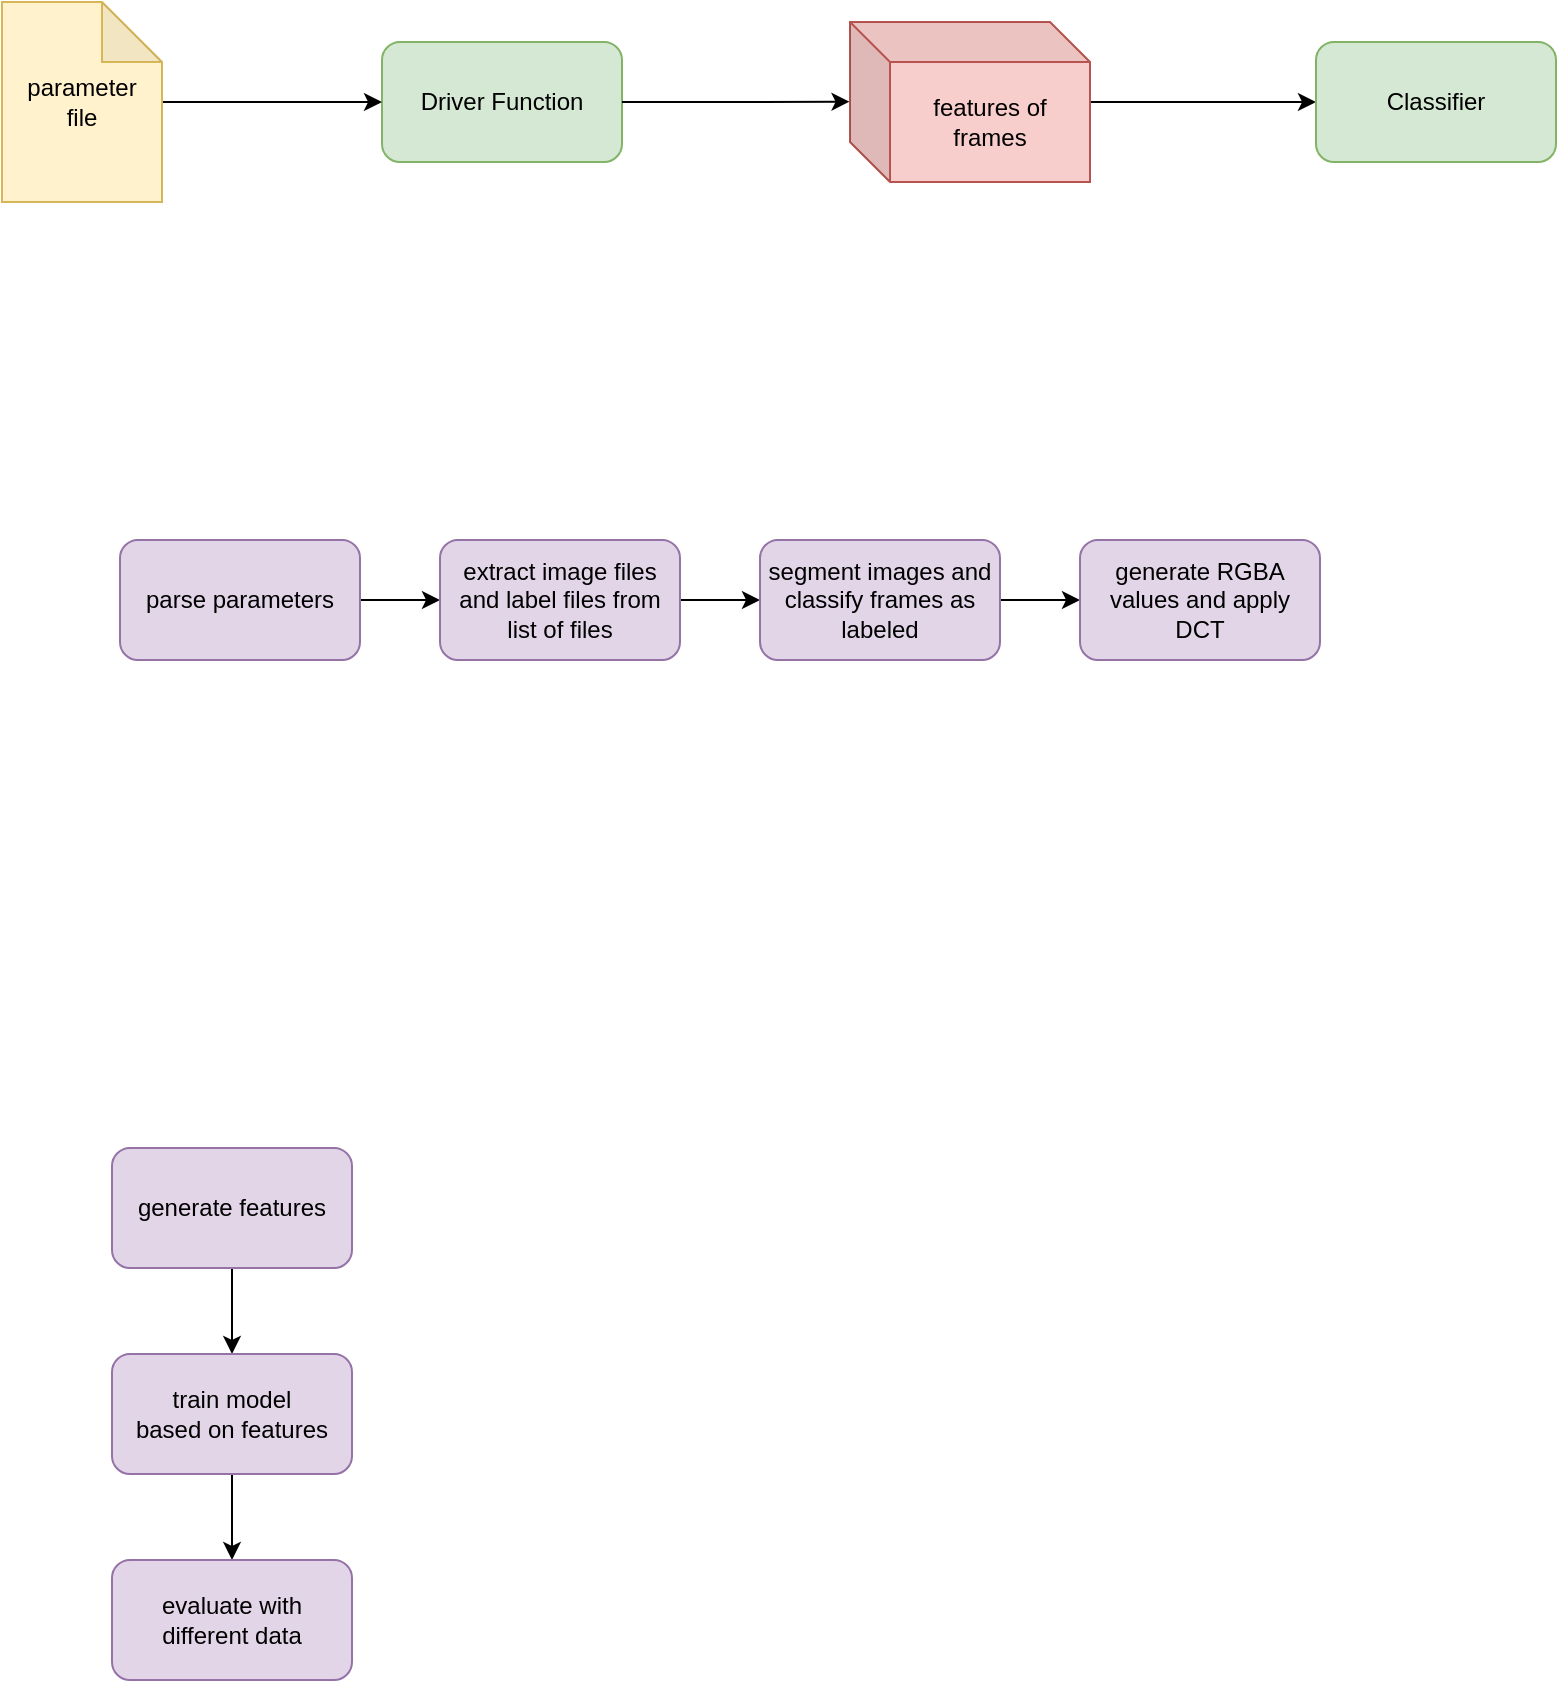 <mxfile version="24.2.0" type="device">
  <diagram name="Page-1" id="ET0zZPb6tUw3705GCxya">
    <mxGraphModel dx="1018" dy="661" grid="0" gridSize="10" guides="1" tooltips="1" connect="1" arrows="1" fold="1" page="1" pageScale="1" pageWidth="850" pageHeight="1100" math="0" shadow="0">
      <root>
        <mxCell id="0" />
        <mxCell id="1" parent="0" />
        <mxCell id="INctZ669Bmk01ksMWaia-2" value="Driver Function" style="rounded=1;whiteSpace=wrap;html=1;fillColor=#d5e8d4;strokeColor=#82b366;" parent="1" vertex="1">
          <mxGeometry x="230" y="150" width="120" height="60" as="geometry" />
        </mxCell>
        <mxCell id="AQ0jEeDFhorGgT0CjZ5I-10" style="edgeStyle=orthogonalEdgeStyle;rounded=0;orthogonalLoop=1;jettySize=auto;html=1;entryX=0;entryY=0.5;entryDx=0;entryDy=0;" parent="1" source="INctZ669Bmk01ksMWaia-3" target="INctZ669Bmk01ksMWaia-2" edge="1">
          <mxGeometry relative="1" as="geometry" />
        </mxCell>
        <mxCell id="INctZ669Bmk01ksMWaia-3" value="parameter&lt;div&gt;file&lt;/div&gt;" style="shape=note;whiteSpace=wrap;html=1;backgroundOutline=1;darkOpacity=0.05;fillColor=#fff2cc;strokeColor=#d6b656;" parent="1" vertex="1">
          <mxGeometry x="40" y="130" width="80" height="100" as="geometry" />
        </mxCell>
        <mxCell id="AQ0jEeDFhorGgT0CjZ5I-2" value="" style="edgeStyle=orthogonalEdgeStyle;rounded=0;orthogonalLoop=1;jettySize=auto;html=1;" parent="1" source="INctZ669Bmk01ksMWaia-4" target="AQ0jEeDFhorGgT0CjZ5I-1" edge="1">
          <mxGeometry relative="1" as="geometry" />
        </mxCell>
        <mxCell id="INctZ669Bmk01ksMWaia-4" value="parse parameters" style="rounded=1;whiteSpace=wrap;html=1;fillColor=#e1d5e7;strokeColor=#9673a6;" parent="1" vertex="1">
          <mxGeometry x="99" y="399" width="120" height="60" as="geometry" />
        </mxCell>
        <mxCell id="AQ0jEeDFhorGgT0CjZ5I-4" value="" style="edgeStyle=orthogonalEdgeStyle;rounded=0;orthogonalLoop=1;jettySize=auto;html=1;" parent="1" source="AQ0jEeDFhorGgT0CjZ5I-1" target="AQ0jEeDFhorGgT0CjZ5I-3" edge="1">
          <mxGeometry relative="1" as="geometry" />
        </mxCell>
        <mxCell id="AQ0jEeDFhorGgT0CjZ5I-1" value="extract image files and label files from list of files" style="rounded=1;whiteSpace=wrap;html=1;fillColor=#e1d5e7;strokeColor=#9673a6;" parent="1" vertex="1">
          <mxGeometry x="259" y="399" width="120" height="60" as="geometry" />
        </mxCell>
        <mxCell id="AQ0jEeDFhorGgT0CjZ5I-6" value="" style="edgeStyle=orthogonalEdgeStyle;rounded=0;orthogonalLoop=1;jettySize=auto;html=1;" parent="1" source="AQ0jEeDFhorGgT0CjZ5I-3" target="AQ0jEeDFhorGgT0CjZ5I-5" edge="1">
          <mxGeometry relative="1" as="geometry" />
        </mxCell>
        <mxCell id="AQ0jEeDFhorGgT0CjZ5I-3" value="segment images and classify frames as labeled" style="whiteSpace=wrap;html=1;fillColor=#e1d5e7;strokeColor=#9673a6;rounded=1;" parent="1" vertex="1">
          <mxGeometry x="419" y="399" width="120" height="60" as="geometry" />
        </mxCell>
        <mxCell id="AQ0jEeDFhorGgT0CjZ5I-5" value="generate RGBA values and apply DCT" style="whiteSpace=wrap;html=1;fillColor=#e1d5e7;strokeColor=#9673a6;rounded=1;" parent="1" vertex="1">
          <mxGeometry x="579" y="399" width="120" height="60" as="geometry" />
        </mxCell>
        <mxCell id="AQ0jEeDFhorGgT0CjZ5I-14" style="edgeStyle=orthogonalEdgeStyle;rounded=0;orthogonalLoop=1;jettySize=auto;html=1;exitX=0;exitY=0;exitDx=120;exitDy=50;exitPerimeter=0;entryX=0;entryY=0.5;entryDx=0;entryDy=0;" parent="1" source="AQ0jEeDFhorGgT0CjZ5I-7" target="AQ0jEeDFhorGgT0CjZ5I-8" edge="1">
          <mxGeometry relative="1" as="geometry">
            <Array as="points">
              <mxPoint x="481" y="180" />
            </Array>
          </mxGeometry>
        </mxCell>
        <mxCell id="AQ0jEeDFhorGgT0CjZ5I-7" value="features of&lt;div&gt;frames&lt;/div&gt;" style="shape=cube;whiteSpace=wrap;html=1;boundedLbl=1;backgroundOutline=1;darkOpacity=0.05;darkOpacity2=0.1;fillColor=#f8cecc;strokeColor=#b85450;" parent="1" vertex="1">
          <mxGeometry x="464" y="140" width="120" height="80" as="geometry" />
        </mxCell>
        <mxCell id="AQ0jEeDFhorGgT0CjZ5I-8" value="Classifier" style="rounded=1;whiteSpace=wrap;html=1;fillColor=#d5e8d4;strokeColor=#82b366;" parent="1" vertex="1">
          <mxGeometry x="697" y="150" width="120" height="60" as="geometry" />
        </mxCell>
        <mxCell id="AQ0jEeDFhorGgT0CjZ5I-13" style="edgeStyle=orthogonalEdgeStyle;rounded=0;orthogonalLoop=1;jettySize=auto;html=1;entryX=-0.002;entryY=0.498;entryDx=0;entryDy=0;entryPerimeter=0;" parent="1" source="INctZ669Bmk01ksMWaia-2" target="AQ0jEeDFhorGgT0CjZ5I-7" edge="1">
          <mxGeometry relative="1" as="geometry" />
        </mxCell>
        <mxCell id="AQ0jEeDFhorGgT0CjZ5I-18" style="edgeStyle=orthogonalEdgeStyle;rounded=0;orthogonalLoop=1;jettySize=auto;html=1;exitX=0.5;exitY=1;exitDx=0;exitDy=0;entryX=0.5;entryY=0;entryDx=0;entryDy=0;" parent="1" source="AQ0jEeDFhorGgT0CjZ5I-15" target="AQ0jEeDFhorGgT0CjZ5I-16" edge="1">
          <mxGeometry relative="1" as="geometry" />
        </mxCell>
        <mxCell id="AQ0jEeDFhorGgT0CjZ5I-15" value="generate features" style="rounded=1;whiteSpace=wrap;html=1;fillColor=#e1d5e7;strokeColor=#9673a6;" parent="1" vertex="1">
          <mxGeometry x="95" y="703" width="120" height="60" as="geometry" />
        </mxCell>
        <mxCell id="AQ0jEeDFhorGgT0CjZ5I-19" style="edgeStyle=orthogonalEdgeStyle;rounded=0;orthogonalLoop=1;jettySize=auto;html=1;exitX=0.5;exitY=1;exitDx=0;exitDy=0;entryX=0.5;entryY=0;entryDx=0;entryDy=0;" parent="1" source="AQ0jEeDFhorGgT0CjZ5I-16" target="AQ0jEeDFhorGgT0CjZ5I-17" edge="1">
          <mxGeometry relative="1" as="geometry" />
        </mxCell>
        <mxCell id="AQ0jEeDFhorGgT0CjZ5I-16" value="train model&lt;div&gt;based on features&lt;/div&gt;" style="rounded=1;whiteSpace=wrap;html=1;fillColor=#e1d5e7;strokeColor=#9673a6;" parent="1" vertex="1">
          <mxGeometry x="95" y="806" width="120" height="60" as="geometry" />
        </mxCell>
        <mxCell id="AQ0jEeDFhorGgT0CjZ5I-17" value="evaluate with&lt;div&gt;different data&lt;/div&gt;" style="rounded=1;whiteSpace=wrap;html=1;fillColor=#e1d5e7;strokeColor=#9673a6;" parent="1" vertex="1">
          <mxGeometry x="95" y="909" width="120" height="60" as="geometry" />
        </mxCell>
      </root>
    </mxGraphModel>
  </diagram>
</mxfile>
